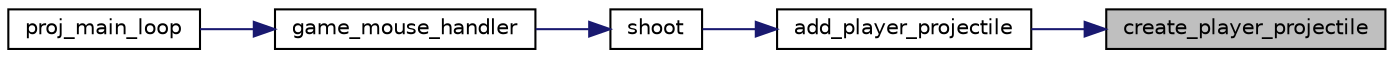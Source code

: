 digraph "create_player_projectile"
{
 // LATEX_PDF_SIZE
  edge [fontname="Helvetica",fontsize="10",labelfontname="Helvetica",labelfontsize="10"];
  node [fontname="Helvetica",fontsize="10",shape=record];
  rankdir="RL";
  Node1 [label="create_player_projectile",height=0.2,width=0.4,color="black", fillcolor="grey75", style="filled", fontcolor="black",tooltip=" "];
  Node1 -> Node2 [dir="back",color="midnightblue",fontsize="10",style="solid",fontname="Helvetica"];
  Node2 [label="add_player_projectile",height=0.2,width=0.4,color="black", fillcolor="white", style="filled",URL="$group__logic.html#ga101db24846cb41f73876ebf34ea0b791",tooltip="Creates a Player_projectile object, and adds it to player_projectiles."];
  Node2 -> Node3 [dir="back",color="midnightblue",fontsize="10",style="solid",fontname="Helvetica"];
  Node3 [label="shoot",height=0.2,width=0.4,color="black", fillcolor="white", style="filled",URL="$group__logic.html#ga11e11a24b8eea7952c31294bbfd74435",tooltip="Shoots towards the current cursor positions."];
  Node3 -> Node4 [dir="back",color="midnightblue",fontsize="10",style="solid",fontname="Helvetica"];
  Node4 [label="game_mouse_handler",height=0.2,width=0.4,color="black", fillcolor="white", style="filled",URL="$group__game.html#gaa173529ea663e9626818306c44dc5f8d",tooltip="Handles the data received from the mouse interrupts, during the game."];
  Node4 -> Node5 [dir="back",color="midnightblue",fontsize="10",style="solid",fontname="Helvetica"];
  Node5 [label="proj_main_loop",height=0.2,width=0.4,color="black", fillcolor="white", style="filled",URL="$proj_8c.html#a2a16f651eccbd248e1ad3b3b924b143b",tooltip=" "];
}
